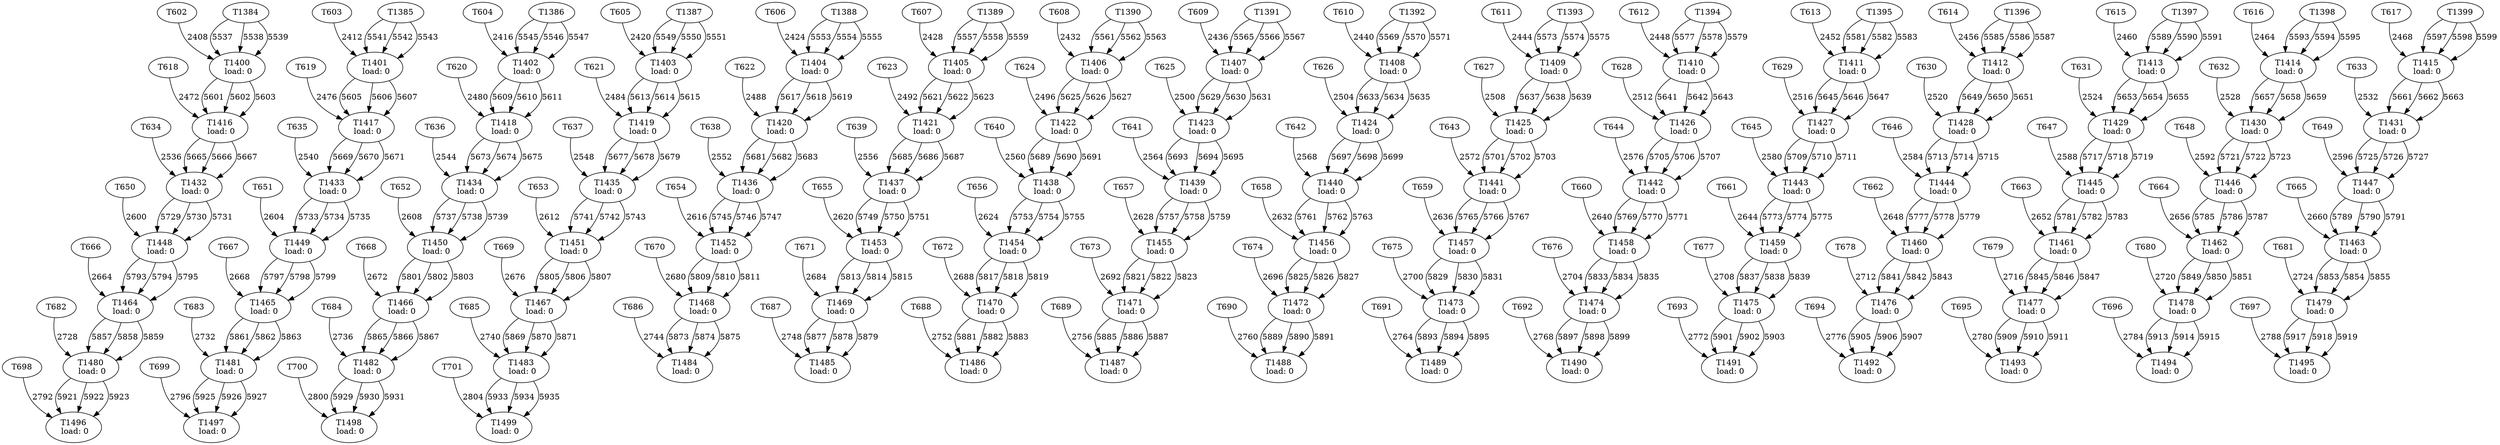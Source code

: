 digraph taskgraph {
	T1400 [label= "T1400\n load: 0"];
	T602 -> T1400[label=2408];
	T1384 -> T1400[label=5537];
	T1384 -> T1400[label=5538];
	T1384 -> T1400[label=5539];
	T1401 [label= "T1401\n load: 0"];
	T603 -> T1401[label=2412];
	T1385 -> T1401[label=5541];
	T1385 -> T1401[label=5542];
	T1385 -> T1401[label=5543];
	T1402 [label= "T1402\n load: 0"];
	T604 -> T1402[label=2416];
	T1386 -> T1402[label=5545];
	T1386 -> T1402[label=5546];
	T1386 -> T1402[label=5547];
	T1403 [label= "T1403\n load: 0"];
	T605 -> T1403[label=2420];
	T1387 -> T1403[label=5549];
	T1387 -> T1403[label=5550];
	T1387 -> T1403[label=5551];
	T1404 [label= "T1404\n load: 0"];
	T606 -> T1404[label=2424];
	T1388 -> T1404[label=5553];
	T1388 -> T1404[label=5554];
	T1388 -> T1404[label=5555];
	T1405 [label= "T1405\n load: 0"];
	T607 -> T1405[label=2428];
	T1389 -> T1405[label=5557];
	T1389 -> T1405[label=5558];
	T1389 -> T1405[label=5559];
	T1406 [label= "T1406\n load: 0"];
	T608 -> T1406[label=2432];
	T1390 -> T1406[label=5561];
	T1390 -> T1406[label=5562];
	T1390 -> T1406[label=5563];
	T1407 [label= "T1407\n load: 0"];
	T609 -> T1407[label=2436];
	T1391 -> T1407[label=5565];
	T1391 -> T1407[label=5566];
	T1391 -> T1407[label=5567];
	T1408 [label= "T1408\n load: 0"];
	T610 -> T1408[label=2440];
	T1392 -> T1408[label=5569];
	T1392 -> T1408[label=5570];
	T1392 -> T1408[label=5571];
	T1409 [label= "T1409\n load: 0"];
	T611 -> T1409[label=2444];
	T1393 -> T1409[label=5573];
	T1393 -> T1409[label=5574];
	T1393 -> T1409[label=5575];
	T1410 [label= "T1410\n load: 0"];
	T612 -> T1410[label=2448];
	T1394 -> T1410[label=5577];
	T1394 -> T1410[label=5578];
	T1394 -> T1410[label=5579];
	T1411 [label= "T1411\n load: 0"];
	T613 -> T1411[label=2452];
	T1395 -> T1411[label=5581];
	T1395 -> T1411[label=5582];
	T1395 -> T1411[label=5583];
	T1412 [label= "T1412\n load: 0"];
	T614 -> T1412[label=2456];
	T1396 -> T1412[label=5585];
	T1396 -> T1412[label=5586];
	T1396 -> T1412[label=5587];
	T1413 [label= "T1413\n load: 0"];
	T615 -> T1413[label=2460];
	T1397 -> T1413[label=5589];
	T1397 -> T1413[label=5590];
	T1397 -> T1413[label=5591];
	T1414 [label= "T1414\n load: 0"];
	T616 -> T1414[label=2464];
	T1398 -> T1414[label=5593];
	T1398 -> T1414[label=5594];
	T1398 -> T1414[label=5595];
	T1415 [label= "T1415\n load: 0"];
	T617 -> T1415[label=2468];
	T1399 -> T1415[label=5597];
	T1399 -> T1415[label=5598];
	T1399 -> T1415[label=5599];
	T1416 [label= "T1416\n load: 0"];
	T618 -> T1416[label=2472];
	T1400 -> T1416[label=5601];
	T1400 -> T1416[label=5602];
	T1400 -> T1416[label=5603];
	T1417 [label= "T1417\n load: 0"];
	T619 -> T1417[label=2476];
	T1401 -> T1417[label=5605];
	T1401 -> T1417[label=5606];
	T1401 -> T1417[label=5607];
	T1418 [label= "T1418\n load: 0"];
	T620 -> T1418[label=2480];
	T1402 -> T1418[label=5609];
	T1402 -> T1418[label=5610];
	T1402 -> T1418[label=5611];
	T1419 [label= "T1419\n load: 0"];
	T621 -> T1419[label=2484];
	T1403 -> T1419[label=5613];
	T1403 -> T1419[label=5614];
	T1403 -> T1419[label=5615];
	T1420 [label= "T1420\n load: 0"];
	T622 -> T1420[label=2488];
	T1404 -> T1420[label=5617];
	T1404 -> T1420[label=5618];
	T1404 -> T1420[label=5619];
	T1421 [label= "T1421\n load: 0"];
	T623 -> T1421[label=2492];
	T1405 -> T1421[label=5621];
	T1405 -> T1421[label=5622];
	T1405 -> T1421[label=5623];
	T1422 [label= "T1422\n load: 0"];
	T624 -> T1422[label=2496];
	T1406 -> T1422[label=5625];
	T1406 -> T1422[label=5626];
	T1406 -> T1422[label=5627];
	T1423 [label= "T1423\n load: 0"];
	T625 -> T1423[label=2500];
	T1407 -> T1423[label=5629];
	T1407 -> T1423[label=5630];
	T1407 -> T1423[label=5631];
	T1424 [label= "T1424\n load: 0"];
	T626 -> T1424[label=2504];
	T1408 -> T1424[label=5633];
	T1408 -> T1424[label=5634];
	T1408 -> T1424[label=5635];
	T1425 [label= "T1425\n load: 0"];
	T627 -> T1425[label=2508];
	T1409 -> T1425[label=5637];
	T1409 -> T1425[label=5638];
	T1409 -> T1425[label=5639];
	T1426 [label= "T1426\n load: 0"];
	T628 -> T1426[label=2512];
	T1410 -> T1426[label=5641];
	T1410 -> T1426[label=5642];
	T1410 -> T1426[label=5643];
	T1427 [label= "T1427\n load: 0"];
	T629 -> T1427[label=2516];
	T1411 -> T1427[label=5645];
	T1411 -> T1427[label=5646];
	T1411 -> T1427[label=5647];
	T1428 [label= "T1428\n load: 0"];
	T630 -> T1428[label=2520];
	T1412 -> T1428[label=5649];
	T1412 -> T1428[label=5650];
	T1412 -> T1428[label=5651];
	T1429 [label= "T1429\n load: 0"];
	T631 -> T1429[label=2524];
	T1413 -> T1429[label=5653];
	T1413 -> T1429[label=5654];
	T1413 -> T1429[label=5655];
	T1430 [label= "T1430\n load: 0"];
	T632 -> T1430[label=2528];
	T1414 -> T1430[label=5657];
	T1414 -> T1430[label=5658];
	T1414 -> T1430[label=5659];
	T1431 [label= "T1431\n load: 0"];
	T633 -> T1431[label=2532];
	T1415 -> T1431[label=5661];
	T1415 -> T1431[label=5662];
	T1415 -> T1431[label=5663];
	T1432 [label= "T1432\n load: 0"];
	T634 -> T1432[label=2536];
	T1416 -> T1432[label=5665];
	T1416 -> T1432[label=5666];
	T1416 -> T1432[label=5667];
	T1433 [label= "T1433\n load: 0"];
	T635 -> T1433[label=2540];
	T1417 -> T1433[label=5669];
	T1417 -> T1433[label=5670];
	T1417 -> T1433[label=5671];
	T1434 [label= "T1434\n load: 0"];
	T636 -> T1434[label=2544];
	T1418 -> T1434[label=5673];
	T1418 -> T1434[label=5674];
	T1418 -> T1434[label=5675];
	T1435 [label= "T1435\n load: 0"];
	T637 -> T1435[label=2548];
	T1419 -> T1435[label=5677];
	T1419 -> T1435[label=5678];
	T1419 -> T1435[label=5679];
	T1436 [label= "T1436\n load: 0"];
	T638 -> T1436[label=2552];
	T1420 -> T1436[label=5681];
	T1420 -> T1436[label=5682];
	T1420 -> T1436[label=5683];
	T1437 [label= "T1437\n load: 0"];
	T639 -> T1437[label=2556];
	T1421 -> T1437[label=5685];
	T1421 -> T1437[label=5686];
	T1421 -> T1437[label=5687];
	T1438 [label= "T1438\n load: 0"];
	T640 -> T1438[label=2560];
	T1422 -> T1438[label=5689];
	T1422 -> T1438[label=5690];
	T1422 -> T1438[label=5691];
	T1439 [label= "T1439\n load: 0"];
	T641 -> T1439[label=2564];
	T1423 -> T1439[label=5693];
	T1423 -> T1439[label=5694];
	T1423 -> T1439[label=5695];
	T1440 [label= "T1440\n load: 0"];
	T642 -> T1440[label=2568];
	T1424 -> T1440[label=5697];
	T1424 -> T1440[label=5698];
	T1424 -> T1440[label=5699];
	T1441 [label= "T1441\n load: 0"];
	T643 -> T1441[label=2572];
	T1425 -> T1441[label=5701];
	T1425 -> T1441[label=5702];
	T1425 -> T1441[label=5703];
	T1442 [label= "T1442\n load: 0"];
	T644 -> T1442[label=2576];
	T1426 -> T1442[label=5705];
	T1426 -> T1442[label=5706];
	T1426 -> T1442[label=5707];
	T1443 [label= "T1443\n load: 0"];
	T645 -> T1443[label=2580];
	T1427 -> T1443[label=5709];
	T1427 -> T1443[label=5710];
	T1427 -> T1443[label=5711];
	T1444 [label= "T1444\n load: 0"];
	T646 -> T1444[label=2584];
	T1428 -> T1444[label=5713];
	T1428 -> T1444[label=5714];
	T1428 -> T1444[label=5715];
	T1445 [label= "T1445\n load: 0"];
	T647 -> T1445[label=2588];
	T1429 -> T1445[label=5717];
	T1429 -> T1445[label=5718];
	T1429 -> T1445[label=5719];
	T1446 [label= "T1446\n load: 0"];
	T648 -> T1446[label=2592];
	T1430 -> T1446[label=5721];
	T1430 -> T1446[label=5722];
	T1430 -> T1446[label=5723];
	T1447 [label= "T1447\n load: 0"];
	T649 -> T1447[label=2596];
	T1431 -> T1447[label=5725];
	T1431 -> T1447[label=5726];
	T1431 -> T1447[label=5727];
	T1448 [label= "T1448\n load: 0"];
	T650 -> T1448[label=2600];
	T1432 -> T1448[label=5729];
	T1432 -> T1448[label=5730];
	T1432 -> T1448[label=5731];
	T1449 [label= "T1449\n load: 0"];
	T651 -> T1449[label=2604];
	T1433 -> T1449[label=5733];
	T1433 -> T1449[label=5734];
	T1433 -> T1449[label=5735];
	T1450 [label= "T1450\n load: 0"];
	T652 -> T1450[label=2608];
	T1434 -> T1450[label=5737];
	T1434 -> T1450[label=5738];
	T1434 -> T1450[label=5739];
	T1451 [label= "T1451\n load: 0"];
	T653 -> T1451[label=2612];
	T1435 -> T1451[label=5741];
	T1435 -> T1451[label=5742];
	T1435 -> T1451[label=5743];
	T1452 [label= "T1452\n load: 0"];
	T654 -> T1452[label=2616];
	T1436 -> T1452[label=5745];
	T1436 -> T1452[label=5746];
	T1436 -> T1452[label=5747];
	T1453 [label= "T1453\n load: 0"];
	T655 -> T1453[label=2620];
	T1437 -> T1453[label=5749];
	T1437 -> T1453[label=5750];
	T1437 -> T1453[label=5751];
	T1454 [label= "T1454\n load: 0"];
	T656 -> T1454[label=2624];
	T1438 -> T1454[label=5753];
	T1438 -> T1454[label=5754];
	T1438 -> T1454[label=5755];
	T1455 [label= "T1455\n load: 0"];
	T657 -> T1455[label=2628];
	T1439 -> T1455[label=5757];
	T1439 -> T1455[label=5758];
	T1439 -> T1455[label=5759];
	T1456 [label= "T1456\n load: 0"];
	T658 -> T1456[label=2632];
	T1440 -> T1456[label=5761];
	T1440 -> T1456[label=5762];
	T1440 -> T1456[label=5763];
	T1457 [label= "T1457\n load: 0"];
	T659 -> T1457[label=2636];
	T1441 -> T1457[label=5765];
	T1441 -> T1457[label=5766];
	T1441 -> T1457[label=5767];
	T1458 [label= "T1458\n load: 0"];
	T660 -> T1458[label=2640];
	T1442 -> T1458[label=5769];
	T1442 -> T1458[label=5770];
	T1442 -> T1458[label=5771];
	T1459 [label= "T1459\n load: 0"];
	T661 -> T1459[label=2644];
	T1443 -> T1459[label=5773];
	T1443 -> T1459[label=5774];
	T1443 -> T1459[label=5775];
	T1460 [label= "T1460\n load: 0"];
	T662 -> T1460[label=2648];
	T1444 -> T1460[label=5777];
	T1444 -> T1460[label=5778];
	T1444 -> T1460[label=5779];
	T1461 [label= "T1461\n load: 0"];
	T663 -> T1461[label=2652];
	T1445 -> T1461[label=5781];
	T1445 -> T1461[label=5782];
	T1445 -> T1461[label=5783];
	T1462 [label= "T1462\n load: 0"];
	T664 -> T1462[label=2656];
	T1446 -> T1462[label=5785];
	T1446 -> T1462[label=5786];
	T1446 -> T1462[label=5787];
	T1463 [label= "T1463\n load: 0"];
	T665 -> T1463[label=2660];
	T1447 -> T1463[label=5789];
	T1447 -> T1463[label=5790];
	T1447 -> T1463[label=5791];
	T1464 [label= "T1464\n load: 0"];
	T666 -> T1464[label=2664];
	T1448 -> T1464[label=5793];
	T1448 -> T1464[label=5794];
	T1448 -> T1464[label=5795];
	T1465 [label= "T1465\n load: 0"];
	T667 -> T1465[label=2668];
	T1449 -> T1465[label=5797];
	T1449 -> T1465[label=5798];
	T1449 -> T1465[label=5799];
	T1466 [label= "T1466\n load: 0"];
	T668 -> T1466[label=2672];
	T1450 -> T1466[label=5801];
	T1450 -> T1466[label=5802];
	T1450 -> T1466[label=5803];
	T1467 [label= "T1467\n load: 0"];
	T669 -> T1467[label=2676];
	T1451 -> T1467[label=5805];
	T1451 -> T1467[label=5806];
	T1451 -> T1467[label=5807];
	T1468 [label= "T1468\n load: 0"];
	T670 -> T1468[label=2680];
	T1452 -> T1468[label=5809];
	T1452 -> T1468[label=5810];
	T1452 -> T1468[label=5811];
	T1469 [label= "T1469\n load: 0"];
	T671 -> T1469[label=2684];
	T1453 -> T1469[label=5813];
	T1453 -> T1469[label=5814];
	T1453 -> T1469[label=5815];
	T1470 [label= "T1470\n load: 0"];
	T672 -> T1470[label=2688];
	T1454 -> T1470[label=5817];
	T1454 -> T1470[label=5818];
	T1454 -> T1470[label=5819];
	T1471 [label= "T1471\n load: 0"];
	T673 -> T1471[label=2692];
	T1455 -> T1471[label=5821];
	T1455 -> T1471[label=5822];
	T1455 -> T1471[label=5823];
	T1472 [label= "T1472\n load: 0"];
	T674 -> T1472[label=2696];
	T1456 -> T1472[label=5825];
	T1456 -> T1472[label=5826];
	T1456 -> T1472[label=5827];
	T1473 [label= "T1473\n load: 0"];
	T675 -> T1473[label=2700];
	T1457 -> T1473[label=5829];
	T1457 -> T1473[label=5830];
	T1457 -> T1473[label=5831];
	T1474 [label= "T1474\n load: 0"];
	T676 -> T1474[label=2704];
	T1458 -> T1474[label=5833];
	T1458 -> T1474[label=5834];
	T1458 -> T1474[label=5835];
	T1475 [label= "T1475\n load: 0"];
	T677 -> T1475[label=2708];
	T1459 -> T1475[label=5837];
	T1459 -> T1475[label=5838];
	T1459 -> T1475[label=5839];
	T1476 [label= "T1476\n load: 0"];
	T678 -> T1476[label=2712];
	T1460 -> T1476[label=5841];
	T1460 -> T1476[label=5842];
	T1460 -> T1476[label=5843];
	T1477 [label= "T1477\n load: 0"];
	T679 -> T1477[label=2716];
	T1461 -> T1477[label=5845];
	T1461 -> T1477[label=5846];
	T1461 -> T1477[label=5847];
	T1478 [label= "T1478\n load: 0"];
	T680 -> T1478[label=2720];
	T1462 -> T1478[label=5849];
	T1462 -> T1478[label=5850];
	T1462 -> T1478[label=5851];
	T1479 [label= "T1479\n load: 0"];
	T681 -> T1479[label=2724];
	T1463 -> T1479[label=5853];
	T1463 -> T1479[label=5854];
	T1463 -> T1479[label=5855];
	T1480 [label= "T1480\n load: 0"];
	T682 -> T1480[label=2728];
	T1464 -> T1480[label=5857];
	T1464 -> T1480[label=5858];
	T1464 -> T1480[label=5859];
	T1481 [label= "T1481\n load: 0"];
	T683 -> T1481[label=2732];
	T1465 -> T1481[label=5861];
	T1465 -> T1481[label=5862];
	T1465 -> T1481[label=5863];
	T1482 [label= "T1482\n load: 0"];
	T684 -> T1482[label=2736];
	T1466 -> T1482[label=5865];
	T1466 -> T1482[label=5866];
	T1466 -> T1482[label=5867];
	T1483 [label= "T1483\n load: 0"];
	T685 -> T1483[label=2740];
	T1467 -> T1483[label=5869];
	T1467 -> T1483[label=5870];
	T1467 -> T1483[label=5871];
	T1484 [label= "T1484\n load: 0"];
	T686 -> T1484[label=2744];
	T1468 -> T1484[label=5873];
	T1468 -> T1484[label=5874];
	T1468 -> T1484[label=5875];
	T1485 [label= "T1485\n load: 0"];
	T687 -> T1485[label=2748];
	T1469 -> T1485[label=5877];
	T1469 -> T1485[label=5878];
	T1469 -> T1485[label=5879];
	T1486 [label= "T1486\n load: 0"];
	T688 -> T1486[label=2752];
	T1470 -> T1486[label=5881];
	T1470 -> T1486[label=5882];
	T1470 -> T1486[label=5883];
	T1487 [label= "T1487\n load: 0"];
	T689 -> T1487[label=2756];
	T1471 -> T1487[label=5885];
	T1471 -> T1487[label=5886];
	T1471 -> T1487[label=5887];
	T1488 [label= "T1488\n load: 0"];
	T690 -> T1488[label=2760];
	T1472 -> T1488[label=5889];
	T1472 -> T1488[label=5890];
	T1472 -> T1488[label=5891];
	T1489 [label= "T1489\n load: 0"];
	T691 -> T1489[label=2764];
	T1473 -> T1489[label=5893];
	T1473 -> T1489[label=5894];
	T1473 -> T1489[label=5895];
	T1490 [label= "T1490\n load: 0"];
	T692 -> T1490[label=2768];
	T1474 -> T1490[label=5897];
	T1474 -> T1490[label=5898];
	T1474 -> T1490[label=5899];
	T1491 [label= "T1491\n load: 0"];
	T693 -> T1491[label=2772];
	T1475 -> T1491[label=5901];
	T1475 -> T1491[label=5902];
	T1475 -> T1491[label=5903];
	T1492 [label= "T1492\n load: 0"];
	T694 -> T1492[label=2776];
	T1476 -> T1492[label=5905];
	T1476 -> T1492[label=5906];
	T1476 -> T1492[label=5907];
	T1493 [label= "T1493\n load: 0"];
	T695 -> T1493[label=2780];
	T1477 -> T1493[label=5909];
	T1477 -> T1493[label=5910];
	T1477 -> T1493[label=5911];
	T1494 [label= "T1494\n load: 0"];
	T696 -> T1494[label=2784];
	T1478 -> T1494[label=5913];
	T1478 -> T1494[label=5914];
	T1478 -> T1494[label=5915];
	T1495 [label= "T1495\n load: 0"];
	T697 -> T1495[label=2788];
	T1479 -> T1495[label=5917];
	T1479 -> T1495[label=5918];
	T1479 -> T1495[label=5919];
	T1496 [label= "T1496\n load: 0"];
	T698 -> T1496[label=2792];
	T1480 -> T1496[label=5921];
	T1480 -> T1496[label=5922];
	T1480 -> T1496[label=5923];
	T1497 [label= "T1497\n load: 0"];
	T699 -> T1497[label=2796];
	T1481 -> T1497[label=5925];
	T1481 -> T1497[label=5926];
	T1481 -> T1497[label=5927];
	T1498 [label= "T1498\n load: 0"];
	T700 -> T1498[label=2800];
	T1482 -> T1498[label=5929];
	T1482 -> T1498[label=5930];
	T1482 -> T1498[label=5931];
	T1499 [label= "T1499\n load: 0"];
	T701 -> T1499[label=2804];
	T1483 -> T1499[label=5933];
	T1483 -> T1499[label=5934];
	T1483 -> T1499[label=5935];
}